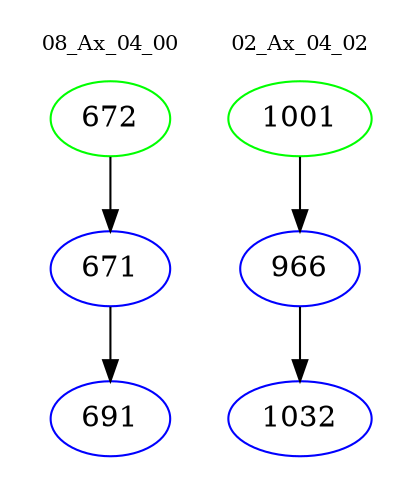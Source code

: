digraph{
subgraph cluster_0 {
color = white
label = "08_Ax_04_00";
fontsize=10;
T0_672 [label="672", color="green"]
T0_672 -> T0_671 [color="black"]
T0_671 [label="671", color="blue"]
T0_671 -> T0_691 [color="black"]
T0_691 [label="691", color="blue"]
}
subgraph cluster_1 {
color = white
label = "02_Ax_04_02";
fontsize=10;
T1_1001 [label="1001", color="green"]
T1_1001 -> T1_966 [color="black"]
T1_966 [label="966", color="blue"]
T1_966 -> T1_1032 [color="black"]
T1_1032 [label="1032", color="blue"]
}
}
